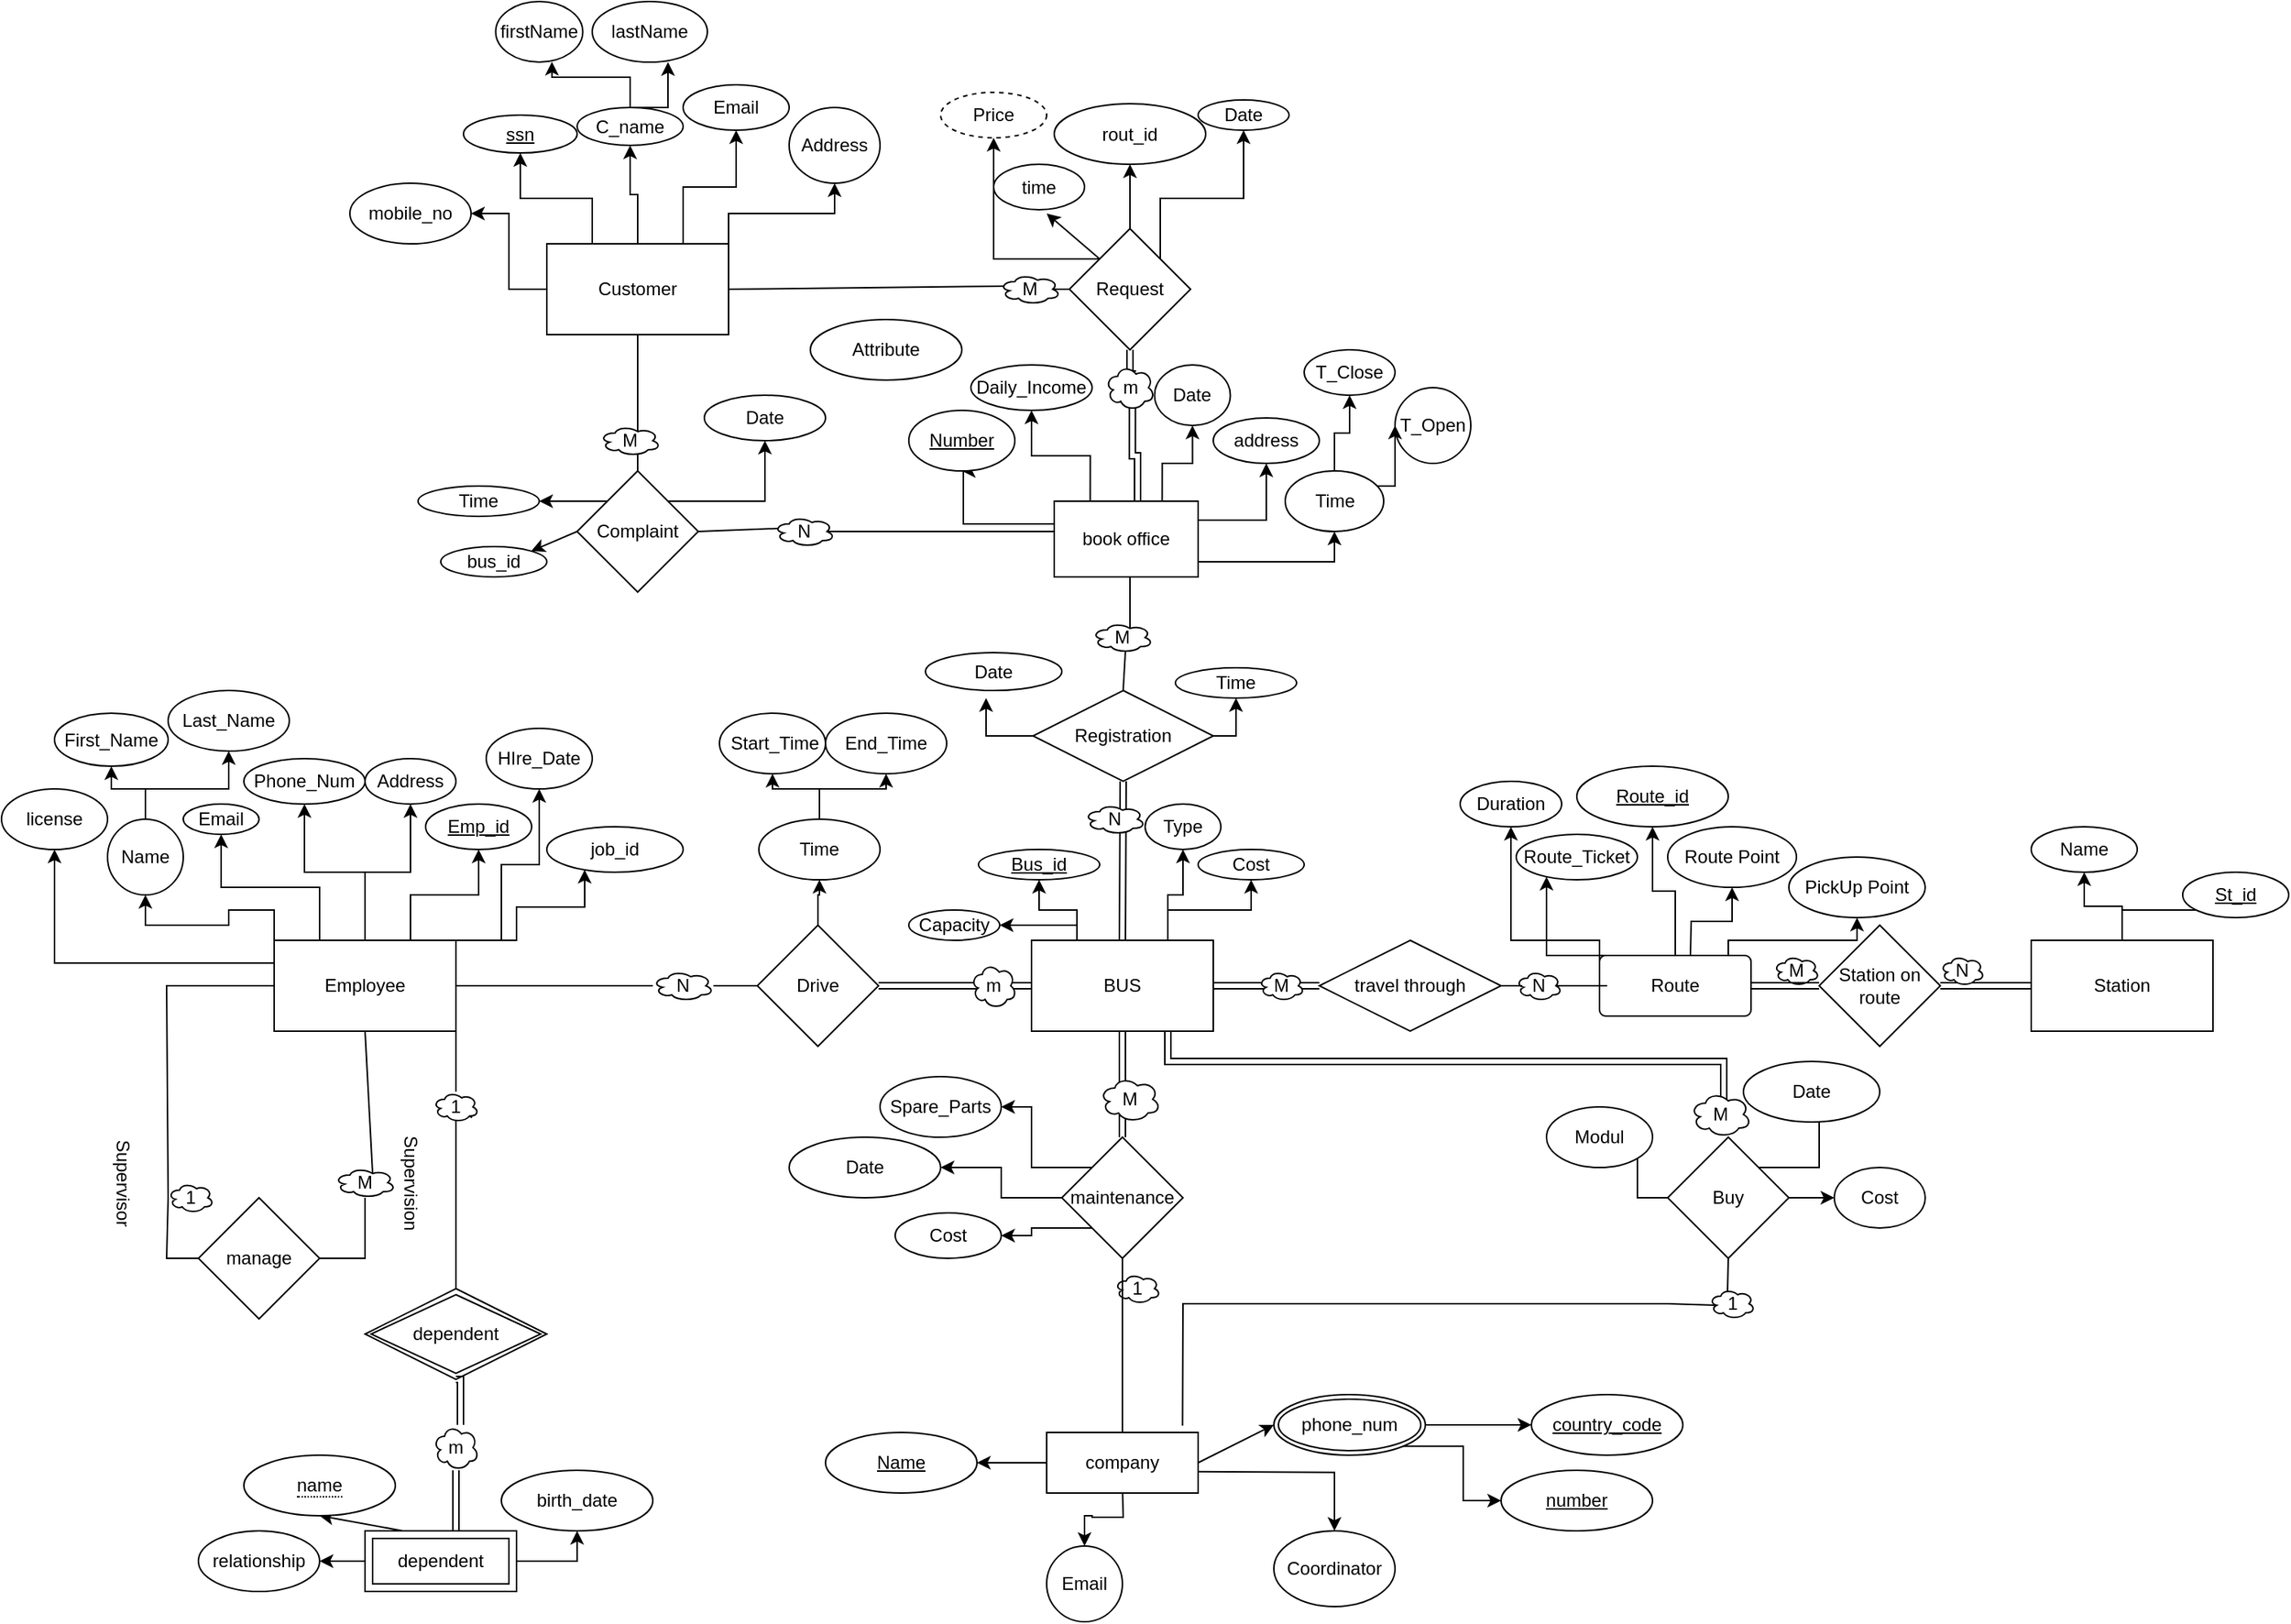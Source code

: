 <mxfile version="13.9.9" type="device"><diagram id="TFiQjZlY__-_d4XYWqQU" name="Page-1"><mxGraphModel dx="1851" dy="592" grid="1" gridSize="10" guides="1" tooltips="1" connect="1" arrows="1" fold="1" page="1" pageScale="1" pageWidth="827" pageHeight="1169" math="0" shadow="0"><root><mxCell id="0"/><mxCell id="1" parent="0"/><mxCell id="YLWvmVzFbExYGH_iNPzv-2" style="edgeStyle=orthogonalEdgeStyle;rounded=0;orthogonalLoop=1;jettySize=auto;html=1;exitX=0.25;exitY=0;exitDx=0;exitDy=0;" parent="1" source="YLWvmVzFbExYGH_iNPzv-1" target="YLWvmVzFbExYGH_iNPzv-161" edge="1"><mxGeometry relative="1" as="geometry"><mxPoint x="285" y="185" as="targetPoint"/></mxGeometry></mxCell><mxCell id="YLWvmVzFbExYGH_iNPzv-4" style="edgeStyle=orthogonalEdgeStyle;rounded=0;orthogonalLoop=1;jettySize=auto;html=1;" parent="1" source="YLWvmVzFbExYGH_iNPzv-1" target="YLWvmVzFbExYGH_iNPzv-5" edge="1"><mxGeometry relative="1" as="geometry"><mxPoint x="440" y="200" as="targetPoint"/></mxGeometry></mxCell><mxCell id="YLWvmVzFbExYGH_iNPzv-6" style="edgeStyle=orthogonalEdgeStyle;rounded=0;orthogonalLoop=1;jettySize=auto;html=1;exitX=0.75;exitY=0;exitDx=0;exitDy=0;" parent="1" source="YLWvmVzFbExYGH_iNPzv-1" target="YLWvmVzFbExYGH_iNPzv-7" edge="1"><mxGeometry relative="1" as="geometry"><mxPoint x="520" y="210" as="targetPoint"/></mxGeometry></mxCell><mxCell id="YLWvmVzFbExYGH_iNPzv-8" style="edgeStyle=orthogonalEdgeStyle;rounded=0;orthogonalLoop=1;jettySize=auto;html=1;exitX=1;exitY=0;exitDx=0;exitDy=0;" parent="1" source="YLWvmVzFbExYGH_iNPzv-1" target="YLWvmVzFbExYGH_iNPzv-9" edge="1"><mxGeometry relative="1" as="geometry"><mxPoint x="570" y="230" as="targetPoint"/></mxGeometry></mxCell><mxCell id="ZG1hYv54IR80WF1dl3AS-23" style="edgeStyle=orthogonalEdgeStyle;rounded=0;orthogonalLoop=1;jettySize=auto;html=1;exitX=0;exitY=0.5;exitDx=0;exitDy=0;entryX=1;entryY=0.5;entryDx=0;entryDy=0;" parent="1" source="YLWvmVzFbExYGH_iNPzv-1" target="ZG1hYv54IR80WF1dl3AS-22" edge="1"><mxGeometry relative="1" as="geometry"/></mxCell><mxCell id="YLWvmVzFbExYGH_iNPzv-1" value="Customer" style="rounded=0;whiteSpace=wrap;html=1;" parent="1" vertex="1"><mxGeometry x="300" y="250" width="120" height="60" as="geometry"/></mxCell><mxCell id="USl_vU6_ZCPeOkIflzYb-12" style="edgeStyle=orthogonalEdgeStyle;rounded=0;orthogonalLoop=1;jettySize=auto;html=1;exitX=0.5;exitY=0;exitDx=0;exitDy=0;entryX=0.658;entryY=1;entryDx=0;entryDy=0;entryPerimeter=0;" parent="1" source="YLWvmVzFbExYGH_iNPzv-5" target="USl_vU6_ZCPeOkIflzYb-8" edge="1"><mxGeometry relative="1" as="geometry"/></mxCell><mxCell id="USl_vU6_ZCPeOkIflzYb-13" style="edgeStyle=orthogonalEdgeStyle;rounded=0;orthogonalLoop=1;jettySize=auto;html=1;exitX=0.5;exitY=0;exitDx=0;exitDy=0;entryX=0.646;entryY=0.995;entryDx=0;entryDy=0;entryPerimeter=0;" parent="1" source="YLWvmVzFbExYGH_iNPzv-5" target="USl_vU6_ZCPeOkIflzYb-9" edge="1"><mxGeometry relative="1" as="geometry"/></mxCell><mxCell id="YLWvmVzFbExYGH_iNPzv-5" value="C_name" style="ellipse;whiteSpace=wrap;html=1;" parent="1" vertex="1"><mxGeometry x="320" y="160" width="70" height="25" as="geometry"/></mxCell><mxCell id="YLWvmVzFbExYGH_iNPzv-7" value="Email" style="ellipse;whiteSpace=wrap;html=1;" parent="1" vertex="1"><mxGeometry x="390" y="145" width="70" height="30" as="geometry"/></mxCell><mxCell id="YLWvmVzFbExYGH_iNPzv-9" value="Address" style="ellipse;whiteSpace=wrap;html=1;" parent="1" vertex="1"><mxGeometry x="460" y="160" width="60" height="50" as="geometry"/></mxCell><mxCell id="YLWvmVzFbExYGH_iNPzv-19" style="edgeStyle=orthogonalEdgeStyle;rounded=0;orthogonalLoop=1;jettySize=auto;html=1;exitX=1;exitY=0;exitDx=0;exitDy=0;" parent="1" source="YLWvmVzFbExYGH_iNPzv-12" target="YLWvmVzFbExYGH_iNPzv-20" edge="1"><mxGeometry relative="1" as="geometry"><mxPoint x="720" y="230" as="targetPoint"/><Array as="points"><mxPoint x="705" y="220"/><mxPoint x="760" y="220"/></Array></mxGeometry></mxCell><mxCell id="ZG1hYv54IR80WF1dl3AS-179" style="edgeStyle=none;rounded=0;orthogonalLoop=1;jettySize=auto;html=1;exitX=0.5;exitY=0;exitDx=0;exitDy=0;entryX=0.5;entryY=1;entryDx=0;entryDy=0;strokeWidth=1;" parent="1" source="YLWvmVzFbExYGH_iNPzv-12" target="ZG1hYv54IR80WF1dl3AS-42" edge="1"><mxGeometry relative="1" as="geometry"><Array as="points"/></mxGeometry></mxCell><mxCell id="ZG1hYv54IR80WF1dl3AS-226" style="edgeStyle=none;rounded=0;orthogonalLoop=1;jettySize=auto;html=1;exitX=0;exitY=0;exitDx=0;exitDy=0;strokeWidth=1;" parent="1" source="YLWvmVzFbExYGH_iNPzv-12" edge="1"><mxGeometry relative="1" as="geometry"><mxPoint x="630" y="230" as="targetPoint"/></mxGeometry></mxCell><mxCell id="YLWvmVzFbExYGH_iNPzv-12" value="Request" style="rhombus;whiteSpace=wrap;html=1;" parent="1" vertex="1"><mxGeometry x="645" y="240" width="80" height="80" as="geometry"/></mxCell><mxCell id="YLWvmVzFbExYGH_iNPzv-20" value="Date" style="ellipse;whiteSpace=wrap;html=1;" parent="1" vertex="1"><mxGeometry x="730" y="155" width="60" height="20" as="geometry"/></mxCell><mxCell id="ZG1hYv54IR80WF1dl3AS-58" style="edgeStyle=orthogonalEdgeStyle;rounded=0;orthogonalLoop=1;jettySize=auto;html=1;exitX=1;exitY=0;exitDx=0;exitDy=0;entryX=0.5;entryY=1;entryDx=0;entryDy=0;" parent="1" source="YLWvmVzFbExYGH_iNPzv-26" target="ZG1hYv54IR80WF1dl3AS-26" edge="1"><mxGeometry relative="1" as="geometry"/></mxCell><mxCell id="ZG1hYv54IR80WF1dl3AS-221" style="edgeStyle=none;rounded=0;orthogonalLoop=1;jettySize=auto;html=1;exitX=0;exitY=0;exitDx=0;exitDy=0;entryX=1;entryY=0.5;entryDx=0;entryDy=0;strokeWidth=1;" parent="1" source="YLWvmVzFbExYGH_iNPzv-26" target="YLWvmVzFbExYGH_iNPzv-29" edge="1"><mxGeometry relative="1" as="geometry"/></mxCell><mxCell id="ZG1hYv54IR80WF1dl3AS-223" style="edgeStyle=none;rounded=0;orthogonalLoop=1;jettySize=auto;html=1;exitX=0;exitY=0.5;exitDx=0;exitDy=0;entryX=1;entryY=0;entryDx=0;entryDy=0;strokeWidth=1;" parent="1" source="YLWvmVzFbExYGH_iNPzv-26" target="ZG1hYv54IR80WF1dl3AS-55" edge="1"><mxGeometry relative="1" as="geometry"/></mxCell><mxCell id="YLWvmVzFbExYGH_iNPzv-26" value="Complaint" style="rhombus;whiteSpace=wrap;html=1;rounded=0;" parent="1" vertex="1"><mxGeometry x="320" y="400" width="80" height="80" as="geometry"/></mxCell><mxCell id="YLWvmVzFbExYGH_iNPzv-29" value="Time" style="ellipse;whiteSpace=wrap;html=1;" parent="1" vertex="1"><mxGeometry x="215" y="410" width="80" height="20" as="geometry"/></mxCell><mxCell id="YLWvmVzFbExYGH_iNPzv-41" value="Daily_Income" style="ellipse;whiteSpace=wrap;html=1;" parent="1" vertex="1"><mxGeometry x="580" y="330" width="80" height="30" as="geometry"/></mxCell><mxCell id="YLWvmVzFbExYGH_iNPzv-43" value="Date" style="ellipse;whiteSpace=wrap;html=1;" parent="1" vertex="1"><mxGeometry x="701.25" y="330" width="50" height="40" as="geometry"/></mxCell><mxCell id="YLWvmVzFbExYGH_iNPzv-46" value="T_Open" style="ellipse;whiteSpace=wrap;html=1;aspect=fixed;" parent="1" vertex="1"><mxGeometry x="860" y="345" width="50" height="50" as="geometry"/></mxCell><mxCell id="YLWvmVzFbExYGH_iNPzv-48" value="T_Close" style="ellipse;whiteSpace=wrap;html=1;" parent="1" vertex="1"><mxGeometry x="800" y="320" width="60" height="30" as="geometry"/></mxCell><mxCell id="ZG1hYv54IR80WF1dl3AS-132" style="edgeStyle=none;shape=link;rounded=0;orthogonalLoop=1;jettySize=auto;html=1;exitX=0.5;exitY=1;exitDx=0;exitDy=0;entryX=0.5;entryY=0;entryDx=0;entryDy=0;" parent="1" source="ZG1hYv54IR80WF1dl3AS-201" target="YLWvmVzFbExYGH_iNPzv-56" edge="1"><mxGeometry relative="1" as="geometry"><mxPoint x="680" y="617.5" as="sourcePoint"/></mxGeometry></mxCell><mxCell id="YLWvmVzFbExYGH_iNPzv-55" value="Time" style="ellipse;whiteSpace=wrap;html=1;" parent="1" vertex="1"><mxGeometry x="715" y="530" width="80" height="20" as="geometry"/></mxCell><mxCell id="YLWvmVzFbExYGH_iNPzv-58" style="edgeStyle=orthogonalEdgeStyle;rounded=0;orthogonalLoop=1;jettySize=auto;html=1;exitX=0.25;exitY=0;exitDx=0;exitDy=0;" parent="1" source="YLWvmVzFbExYGH_iNPzv-56" target="YLWvmVzFbExYGH_iNPzv-59" edge="1"><mxGeometry relative="1" as="geometry"><mxPoint x="660" y="680" as="targetPoint"/></mxGeometry></mxCell><mxCell id="YLWvmVzFbExYGH_iNPzv-60" style="edgeStyle=orthogonalEdgeStyle;rounded=0;orthogonalLoop=1;jettySize=auto;html=1;exitX=0.25;exitY=0;exitDx=0;exitDy=0;" parent="1" source="YLWvmVzFbExYGH_iNPzv-56" target="YLWvmVzFbExYGH_iNPzv-61" edge="1"><mxGeometry relative="1" as="geometry"><mxPoint x="630" y="690" as="targetPoint"/><Array as="points"><mxPoint x="650" y="700"/><mxPoint x="610" y="700"/></Array></mxGeometry></mxCell><mxCell id="YLWvmVzFbExYGH_iNPzv-62" style="edgeStyle=orthogonalEdgeStyle;rounded=0;orthogonalLoop=1;jettySize=auto;html=1;exitX=0.75;exitY=0;exitDx=0;exitDy=0;" parent="1" source="YLWvmVzFbExYGH_iNPzv-56" target="YLWvmVzFbExYGH_iNPzv-63" edge="1"><mxGeometry relative="1" as="geometry"><mxPoint x="710" y="670" as="targetPoint"/></mxGeometry></mxCell><mxCell id="YLWvmVzFbExYGH_iNPzv-64" style="edgeStyle=orthogonalEdgeStyle;rounded=0;orthogonalLoop=1;jettySize=auto;html=1;exitX=0.75;exitY=0;exitDx=0;exitDy=0;" parent="1" source="YLWvmVzFbExYGH_iNPzv-56" target="YLWvmVzFbExYGH_iNPzv-65" edge="1"><mxGeometry relative="1" as="geometry"><mxPoint x="750" y="680" as="targetPoint"/></mxGeometry></mxCell><mxCell id="ZG1hYv54IR80WF1dl3AS-118" style="edgeStyle=none;shape=link;rounded=0;orthogonalLoop=1;jettySize=auto;html=1;exitX=0.5;exitY=1;exitDx=0;exitDy=0;entryX=0.5;entryY=0;entryDx=0;entryDy=0;" parent="1" source="YLWvmVzFbExYGH_iNPzv-56" target="YLWvmVzFbExYGH_iNPzv-98" edge="1"><mxGeometry relative="1" as="geometry"/></mxCell><mxCell id="ZG1hYv54IR80WF1dl3AS-120" style="edgeStyle=none;shape=link;rounded=0;orthogonalLoop=1;jettySize=auto;html=1;exitX=1;exitY=0.5;exitDx=0;exitDy=0;entryX=0;entryY=0.5;entryDx=0;entryDy=0;" parent="1" source="YLWvmVzFbExYGH_iNPzv-56" target="ZG1hYv54IR80WF1dl3AS-71" edge="1"><mxGeometry relative="1" as="geometry"/></mxCell><mxCell id="4-yxB0Cw6xnYir0Gbgu2-3" style="edgeStyle=orthogonalEdgeStyle;shape=link;rounded=0;orthogonalLoop=1;jettySize=auto;html=1;exitX=0.75;exitY=1;exitDx=0;exitDy=0;entryX=0.55;entryY=0.95;entryDx=0;entryDy=0;entryPerimeter=0;" parent="1" source="YLWvmVzFbExYGH_iNPzv-56" target="YLWvmVzFbExYGH_iNPzv-182" edge="1"><mxGeometry relative="1" as="geometry"/></mxCell><mxCell id="YLWvmVzFbExYGH_iNPzv-56" value="BUS" style="whiteSpace=wrap;html=1;" parent="1" vertex="1"><mxGeometry x="620" y="710" width="120" height="60" as="geometry"/></mxCell><mxCell id="YLWvmVzFbExYGH_iNPzv-59" value="&lt;u&gt;Bus_id&lt;/u&gt;" style="ellipse;whiteSpace=wrap;html=1;" parent="1" vertex="1"><mxGeometry x="585" y="650" width="80" height="20" as="geometry"/></mxCell><mxCell id="YLWvmVzFbExYGH_iNPzv-61" value="Capacity" style="ellipse;whiteSpace=wrap;html=1;" parent="1" vertex="1"><mxGeometry x="539" y="690" width="60" height="20" as="geometry"/></mxCell><mxCell id="YLWvmVzFbExYGH_iNPzv-63" value="Type" style="ellipse;whiteSpace=wrap;html=1;" parent="1" vertex="1"><mxGeometry x="695" y="620" width="50" height="30" as="geometry"/></mxCell><mxCell id="YLWvmVzFbExYGH_iNPzv-65" value="Cost" style="ellipse;whiteSpace=wrap;html=1;" parent="1" vertex="1"><mxGeometry x="730" y="650" width="70" height="20" as="geometry"/></mxCell><mxCell id="YLWvmVzFbExYGH_iNPzv-69" value="" style="edgeStyle=orthogonalEdgeStyle;rounded=0;orthogonalLoop=1;jettySize=auto;html=1;" parent="1" source="YLWvmVzFbExYGH_iNPzv-66" target="YLWvmVzFbExYGH_iNPzv-68" edge="1"><mxGeometry relative="1" as="geometry"/></mxCell><mxCell id="ZG1hYv54IR80WF1dl3AS-125" style="edgeStyle=none;shape=link;rounded=0;orthogonalLoop=1;jettySize=auto;html=1;exitX=1;exitY=0.5;exitDx=0;exitDy=0;entryX=0.875;entryY=0.5;entryDx=0;entryDy=0;entryPerimeter=0;" parent="1" source="YLWvmVzFbExYGH_iNPzv-66" target="ZG1hYv54IR80WF1dl3AS-122" edge="1"><mxGeometry relative="1" as="geometry"/></mxCell><mxCell id="YLWvmVzFbExYGH_iNPzv-66" value="Drive" style="rhombus;whiteSpace=wrap;html=1;" parent="1" vertex="1"><mxGeometry x="439" y="700" width="80" height="80" as="geometry"/></mxCell><mxCell id="YLWvmVzFbExYGH_iNPzv-71" value="" style="edgeStyle=orthogonalEdgeStyle;rounded=0;orthogonalLoop=1;jettySize=auto;html=1;" parent="1" source="YLWvmVzFbExYGH_iNPzv-68" target="YLWvmVzFbExYGH_iNPzv-70" edge="1"><mxGeometry relative="1" as="geometry"/></mxCell><mxCell id="YLWvmVzFbExYGH_iNPzv-72" style="edgeStyle=orthogonalEdgeStyle;rounded=0;orthogonalLoop=1;jettySize=auto;html=1;" parent="1" source="YLWvmVzFbExYGH_iNPzv-68" target="YLWvmVzFbExYGH_iNPzv-73" edge="1"><mxGeometry relative="1" as="geometry"><mxPoint x="520" y="600" as="targetPoint"/></mxGeometry></mxCell><mxCell id="YLWvmVzFbExYGH_iNPzv-68" value="Time" style="ellipse;whiteSpace=wrap;html=1;" parent="1" vertex="1"><mxGeometry x="440" y="630" width="80" height="40" as="geometry"/></mxCell><mxCell id="YLWvmVzFbExYGH_iNPzv-70" value="&amp;nbsp;Start_Time" style="ellipse;whiteSpace=wrap;html=1;" parent="1" vertex="1"><mxGeometry x="414" y="560" width="70" height="40" as="geometry"/></mxCell><mxCell id="YLWvmVzFbExYGH_iNPzv-73" value="End_Time" style="ellipse;whiteSpace=wrap;html=1;" parent="1" vertex="1"><mxGeometry x="484" y="560" width="80" height="40" as="geometry"/></mxCell><mxCell id="YLWvmVzFbExYGH_iNPzv-76" style="edgeStyle=orthogonalEdgeStyle;rounded=0;orthogonalLoop=1;jettySize=auto;html=1;exitX=0;exitY=0;exitDx=0;exitDy=0;" parent="1" source="YLWvmVzFbExYGH_iNPzv-74" target="YLWvmVzFbExYGH_iNPzv-77" edge="1"><mxGeometry relative="1" as="geometry"><mxPoint x="70" y="670" as="targetPoint"/></mxGeometry></mxCell><mxCell id="YLWvmVzFbExYGH_iNPzv-82" style="edgeStyle=orthogonalEdgeStyle;rounded=0;orthogonalLoop=1;jettySize=auto;html=1;exitX=0.25;exitY=0;exitDx=0;exitDy=0;" parent="1" source="YLWvmVzFbExYGH_iNPzv-74" target="YLWvmVzFbExYGH_iNPzv-83" edge="1"><mxGeometry relative="1" as="geometry"><mxPoint x="100" y="660" as="targetPoint"/></mxGeometry></mxCell><mxCell id="YLWvmVzFbExYGH_iNPzv-84" style="edgeStyle=orthogonalEdgeStyle;rounded=0;orthogonalLoop=1;jettySize=auto;html=1;exitX=0.5;exitY=0;exitDx=0;exitDy=0;" parent="1" source="YLWvmVzFbExYGH_iNPzv-74" target="YLWvmVzFbExYGH_iNPzv-85" edge="1"><mxGeometry relative="1" as="geometry"><mxPoint x="130" y="630" as="targetPoint"/></mxGeometry></mxCell><mxCell id="YLWvmVzFbExYGH_iNPzv-86" style="edgeStyle=orthogonalEdgeStyle;rounded=0;orthogonalLoop=1;jettySize=auto;html=1;exitX=0.5;exitY=0;exitDx=0;exitDy=0;" parent="1" source="YLWvmVzFbExYGH_iNPzv-74" target="YLWvmVzFbExYGH_iNPzv-87" edge="1"><mxGeometry relative="1" as="geometry"><mxPoint x="210" y="620" as="targetPoint"/></mxGeometry></mxCell><mxCell id="YLWvmVzFbExYGH_iNPzv-88" style="edgeStyle=orthogonalEdgeStyle;rounded=0;orthogonalLoop=1;jettySize=auto;html=1;exitX=0.75;exitY=0;exitDx=0;exitDy=0;" parent="1" source="YLWvmVzFbExYGH_iNPzv-74" target="YLWvmVzFbExYGH_iNPzv-89" edge="1"><mxGeometry relative="1" as="geometry"><mxPoint x="250" y="660" as="targetPoint"/></mxGeometry></mxCell><mxCell id="YLWvmVzFbExYGH_iNPzv-90" style="edgeStyle=orthogonalEdgeStyle;rounded=0;orthogonalLoop=1;jettySize=auto;html=1;exitX=1;exitY=0;exitDx=0;exitDy=0;" parent="1" source="YLWvmVzFbExYGH_iNPzv-74" target="YLWvmVzFbExYGH_iNPzv-91" edge="1"><mxGeometry relative="1" as="geometry"><mxPoint x="300" y="680" as="targetPoint"/><Array as="points"><mxPoint x="270" y="710"/><mxPoint x="270" y="660"/><mxPoint x="295" y="660"/></Array></mxGeometry></mxCell><mxCell id="YLWvmVzFbExYGH_iNPzv-92" style="edgeStyle=orthogonalEdgeStyle;rounded=0;orthogonalLoop=1;jettySize=auto;html=1;exitX=1;exitY=0;exitDx=0;exitDy=0;" parent="1" source="YLWvmVzFbExYGH_iNPzv-74" target="ZG1hYv54IR80WF1dl3AS-81" edge="1"><mxGeometry relative="1" as="geometry"><mxPoint x="325" y="665" as="targetPoint"/><Array as="points"><mxPoint x="280" y="710"/><mxPoint x="280" y="688"/><mxPoint x="325" y="688"/></Array></mxGeometry></mxCell><mxCell id="USl_vU6_ZCPeOkIflzYb-4" style="edgeStyle=orthogonalEdgeStyle;rounded=0;orthogonalLoop=1;jettySize=auto;html=1;exitX=0;exitY=0.25;exitDx=0;exitDy=0;entryX=0.5;entryY=1;entryDx=0;entryDy=0;" parent="1" source="YLWvmVzFbExYGH_iNPzv-74" target="USl_vU6_ZCPeOkIflzYb-1" edge="1"><mxGeometry relative="1" as="geometry"/></mxCell><mxCell id="YLWvmVzFbExYGH_iNPzv-74" value="Employee" style="whiteSpace=wrap;html=1;" parent="1" vertex="1"><mxGeometry x="120" y="710" width="120" height="60" as="geometry"/></mxCell><mxCell id="YLWvmVzFbExYGH_iNPzv-79" value="" style="edgeStyle=orthogonalEdgeStyle;rounded=0;orthogonalLoop=1;jettySize=auto;html=1;" parent="1" source="YLWvmVzFbExYGH_iNPzv-77" target="YLWvmVzFbExYGH_iNPzv-78" edge="1"><mxGeometry relative="1" as="geometry"/></mxCell><mxCell id="YLWvmVzFbExYGH_iNPzv-80" style="edgeStyle=orthogonalEdgeStyle;rounded=0;orthogonalLoop=1;jettySize=auto;html=1;" parent="1" source="YLWvmVzFbExYGH_iNPzv-77" target="YLWvmVzFbExYGH_iNPzv-81" edge="1"><mxGeometry relative="1" as="geometry"><mxPoint x="50" y="610" as="targetPoint"/><Array as="points"><mxPoint x="35" y="610"/><mxPoint x="90" y="610"/></Array></mxGeometry></mxCell><mxCell id="YLWvmVzFbExYGH_iNPzv-77" value="Name" style="ellipse;whiteSpace=wrap;html=1;" parent="1" vertex="1"><mxGeometry x="10" y="630" width="50" height="50" as="geometry"/></mxCell><mxCell id="YLWvmVzFbExYGH_iNPzv-78" value="First_Name" style="ellipse;whiteSpace=wrap;html=1;" parent="1" vertex="1"><mxGeometry x="-25" y="560" width="75" height="35" as="geometry"/></mxCell><mxCell id="YLWvmVzFbExYGH_iNPzv-81" value="Last_Name" style="ellipse;whiteSpace=wrap;html=1;" parent="1" vertex="1"><mxGeometry x="50" y="545" width="80" height="40" as="geometry"/></mxCell><mxCell id="YLWvmVzFbExYGH_iNPzv-83" value="Email" style="ellipse;whiteSpace=wrap;html=1;" parent="1" vertex="1"><mxGeometry x="60" y="620" width="50" height="20" as="geometry"/></mxCell><mxCell id="YLWvmVzFbExYGH_iNPzv-85" value="Phone_Num" style="ellipse;whiteSpace=wrap;html=1;" parent="1" vertex="1"><mxGeometry x="100" y="590" width="80" height="30" as="geometry"/></mxCell><mxCell id="YLWvmVzFbExYGH_iNPzv-87" value="Address" style="ellipse;whiteSpace=wrap;html=1;" parent="1" vertex="1"><mxGeometry x="180" y="590" width="60" height="30" as="geometry"/></mxCell><mxCell id="YLWvmVzFbExYGH_iNPzv-89" value="&lt;u&gt;Emp_id&lt;/u&gt;" style="ellipse;whiteSpace=wrap;html=1;" parent="1" vertex="1"><mxGeometry x="220" y="620" width="70" height="30" as="geometry"/></mxCell><mxCell id="YLWvmVzFbExYGH_iNPzv-91" value="HIre_Date" style="ellipse;whiteSpace=wrap;html=1;" parent="1" vertex="1"><mxGeometry x="260" y="570" width="70" height="40" as="geometry"/></mxCell><mxCell id="YLWvmVzFbExYGH_iNPzv-94" value="manage" style="rhombus;whiteSpace=wrap;html=1;" parent="1" vertex="1"><mxGeometry x="70" y="880" width="80" height="80" as="geometry"/></mxCell><mxCell id="YLWvmVzFbExYGH_iNPzv-101" value="" style="edgeStyle=orthogonalEdgeStyle;rounded=0;orthogonalLoop=1;jettySize=auto;html=1;" parent="1" source="YLWvmVzFbExYGH_iNPzv-98" target="ZG1hYv54IR80WF1dl3AS-83" edge="1"><mxGeometry relative="1" as="geometry"><mxPoint x="600" y="865.0" as="targetPoint"/></mxGeometry></mxCell><mxCell id="YLWvmVzFbExYGH_iNPzv-102" style="edgeStyle=orthogonalEdgeStyle;rounded=0;orthogonalLoop=1;jettySize=auto;html=1;exitX=0;exitY=1;exitDx=0;exitDy=0;" parent="1" source="YLWvmVzFbExYGH_iNPzv-98" target="YLWvmVzFbExYGH_iNPzv-103" edge="1"><mxGeometry relative="1" as="geometry"><mxPoint x="590" y="930" as="targetPoint"/></mxGeometry></mxCell><mxCell id="YLWvmVzFbExYGH_iNPzv-104" style="edgeStyle=orthogonalEdgeStyle;rounded=0;orthogonalLoop=1;jettySize=auto;html=1;exitX=0;exitY=0;exitDx=0;exitDy=0;" parent="1" source="YLWvmVzFbExYGH_iNPzv-98" target="YLWvmVzFbExYGH_iNPzv-105" edge="1"><mxGeometry relative="1" as="geometry"><mxPoint x="590" y="840" as="targetPoint"/></mxGeometry></mxCell><mxCell id="YLWvmVzFbExYGH_iNPzv-98" value="maintenance" style="rhombus;whiteSpace=wrap;html=1;" parent="1" vertex="1"><mxGeometry x="640" y="840" width="80" height="80" as="geometry"/></mxCell><mxCell id="YLWvmVzFbExYGH_iNPzv-103" value="Cost" style="ellipse;whiteSpace=wrap;html=1;" parent="1" vertex="1"><mxGeometry x="530" y="890" width="70" height="30" as="geometry"/></mxCell><mxCell id="YLWvmVzFbExYGH_iNPzv-105" value="Spare_Parts" style="ellipse;whiteSpace=wrap;html=1;" parent="1" vertex="1"><mxGeometry x="520" y="800" width="80" height="40" as="geometry"/></mxCell><mxCell id="YLWvmVzFbExYGH_iNPzv-111" value="" style="edgeStyle=orthogonalEdgeStyle;rounded=0;orthogonalLoop=1;jettySize=auto;html=1;" parent="1" target="YLWvmVzFbExYGH_iNPzv-110" edge="1"><mxGeometry relative="1" as="geometry"><mxPoint x="680.034" y="1070" as="sourcePoint"/></mxGeometry></mxCell><mxCell id="YLWvmVzFbExYGH_iNPzv-114" style="edgeStyle=orthogonalEdgeStyle;rounded=0;orthogonalLoop=1;jettySize=auto;html=1;exitX=0.991;exitY=0.618;exitDx=0;exitDy=0;exitPerimeter=0;" parent="1" target="YLWvmVzFbExYGH_iNPzv-115" edge="1"><mxGeometry relative="1" as="geometry"><mxPoint x="810" y="1100" as="targetPoint"/><mxPoint x="728.83" y="1060.9" as="sourcePoint"/></mxGeometry></mxCell><mxCell id="YLWvmVzFbExYGH_iNPzv-110" value="Email" style="ellipse;whiteSpace=wrap;html=1;" parent="1" vertex="1"><mxGeometry x="630" y="1110" width="50" height="50" as="geometry"/></mxCell><mxCell id="YLWvmVzFbExYGH_iNPzv-115" value="Coordinator" style="ellipse;whiteSpace=wrap;html=1;" parent="1" vertex="1"><mxGeometry x="780" y="1100" width="80" height="50" as="geometry"/></mxCell><mxCell id="YLWvmVzFbExYGH_iNPzv-119" value="" style="edgeStyle=orthogonalEdgeStyle;rounded=0;orthogonalLoop=1;jettySize=auto;html=1;" parent="1" source="YLWvmVzFbExYGH_iNPzv-117" target="YLWvmVzFbExYGH_iNPzv-118" edge="1"><mxGeometry relative="1" as="geometry"/></mxCell><mxCell id="YLWvmVzFbExYGH_iNPzv-122" style="edgeStyle=orthogonalEdgeStyle;rounded=0;orthogonalLoop=1;jettySize=auto;html=1;exitX=1;exitY=0;exitDx=0;exitDy=0;" parent="1" source="YLWvmVzFbExYGH_iNPzv-117" edge="1"><mxGeometry relative="1" as="geometry"><mxPoint x="1130" y="800" as="targetPoint"/></mxGeometry></mxCell><mxCell id="YLWvmVzFbExYGH_iNPzv-125" value="" style="edgeStyle=orthogonalEdgeStyle;rounded=0;orthogonalLoop=1;jettySize=auto;html=1;" parent="1" source="YLWvmVzFbExYGH_iNPzv-117" target="YLWvmVzFbExYGH_iNPzv-124" edge="1"><mxGeometry relative="1" as="geometry"/></mxCell><mxCell id="YLWvmVzFbExYGH_iNPzv-117" value="Buy" style="rhombus;whiteSpace=wrap;html=1;" parent="1" vertex="1"><mxGeometry x="1040" y="840" width="80" height="80" as="geometry"/></mxCell><mxCell id="YLWvmVzFbExYGH_iNPzv-118" value="Cost" style="ellipse;whiteSpace=wrap;html=1;" parent="1" vertex="1"><mxGeometry x="1150" y="860" width="60" height="40" as="geometry"/></mxCell><mxCell id="YLWvmVzFbExYGH_iNPzv-124" value="Modul" style="ellipse;whiteSpace=wrap;html=1;" parent="1" vertex="1"><mxGeometry x="960" y="820" width="70" height="40" as="geometry"/></mxCell><mxCell id="YLWvmVzFbExYGH_iNPzv-141" style="edgeStyle=orthogonalEdgeStyle;rounded=0;orthogonalLoop=1;jettySize=auto;html=1;exitX=1;exitY=0;exitDx=0;exitDy=0;" parent="1" target="ZG1hYv54IR80WF1dl3AS-85" edge="1"><mxGeometry relative="1" as="geometry"><mxPoint x="1165" y="675" as="targetPoint"/><mxPoint x="1080" y="720" as="sourcePoint"/><Array as="points"><mxPoint x="1080" y="710"/><mxPoint x="1165" y="710"/></Array></mxGeometry></mxCell><mxCell id="YLWvmVzFbExYGH_iNPzv-143" style="edgeStyle=orthogonalEdgeStyle;rounded=0;orthogonalLoop=1;jettySize=auto;html=1;exitX=0.75;exitY=0;exitDx=0;exitDy=0;" parent="1" target="ZG1hYv54IR80WF1dl3AS-84" edge="1"><mxGeometry relative="1" as="geometry"><mxPoint x="1075" y="660" as="targetPoint"/><mxPoint x="1055" y="720" as="sourcePoint"/></mxGeometry></mxCell><mxCell id="YLWvmVzFbExYGH_iNPzv-147" style="edgeStyle=orthogonalEdgeStyle;rounded=0;orthogonalLoop=1;jettySize=auto;html=1;" parent="1" target="YLWvmVzFbExYGH_iNPzv-148" edge="1"><mxGeometry relative="1" as="geometry"><mxPoint x="1000" y="690" as="targetPoint"/><mxPoint x="1030" y="720" as="sourcePoint"/><Array as="points"><mxPoint x="960" y="720"/></Array></mxGeometry></mxCell><mxCell id="YLWvmVzFbExYGH_iNPzv-148" value="Route_Ticket" style="ellipse;whiteSpace=wrap;html=1;" parent="1" vertex="1"><mxGeometry x="940" y="640" width="80" height="30" as="geometry"/></mxCell><mxCell id="ZG1hYv54IR80WF1dl3AS-129" style="edgeStyle=none;shape=link;rounded=0;orthogonalLoop=1;jettySize=auto;html=1;exitX=1;exitY=0.5;exitDx=0;exitDy=0;entryX=0;entryY=0.5;entryDx=0;entryDy=0;" parent="1" source="YLWvmVzFbExYGH_iNPzv-152" target="YLWvmVzFbExYGH_iNPzv-153" edge="1"><mxGeometry relative="1" as="geometry"/></mxCell><mxCell id="YLWvmVzFbExYGH_iNPzv-152" value="Station on route" style="rhombus;whiteSpace=wrap;html=1;" parent="1" vertex="1"><mxGeometry x="1140" y="700" width="80" height="80" as="geometry"/></mxCell><mxCell id="YLWvmVzFbExYGH_iNPzv-156" value="" style="edgeStyle=orthogonalEdgeStyle;rounded=0;orthogonalLoop=1;jettySize=auto;html=1;" parent="1" source="YLWvmVzFbExYGH_iNPzv-153" target="YLWvmVzFbExYGH_iNPzv-155" edge="1"><mxGeometry relative="1" as="geometry"/></mxCell><mxCell id="YLWvmVzFbExYGH_iNPzv-158" value="" style="edgeStyle=orthogonalEdgeStyle;rounded=0;orthogonalLoop=1;jettySize=auto;html=1;" parent="1" source="YLWvmVzFbExYGH_iNPzv-153" target="YLWvmVzFbExYGH_iNPzv-157" edge="1"><mxGeometry relative="1" as="geometry"/></mxCell><mxCell id="YLWvmVzFbExYGH_iNPzv-153" value="Station" style="whiteSpace=wrap;html=1;" parent="1" vertex="1"><mxGeometry x="1280" y="710" width="120" height="60" as="geometry"/></mxCell><mxCell id="YLWvmVzFbExYGH_iNPzv-155" value="Name" style="ellipse;whiteSpace=wrap;html=1;" parent="1" vertex="1"><mxGeometry x="1280" y="635" width="70" height="30" as="geometry"/></mxCell><mxCell id="YLWvmVzFbExYGH_iNPzv-157" value="&lt;u&gt;St_id&lt;/u&gt;" style="ellipse;whiteSpace=wrap;html=1;" parent="1" vertex="1"><mxGeometry x="1380" y="665" width="70" height="30" as="geometry"/></mxCell><mxCell id="YLWvmVzFbExYGH_iNPzv-161" value="ssn" style="ellipse;whiteSpace=wrap;html=1;align=center;fontStyle=4;" parent="1" vertex="1"><mxGeometry x="245" y="165" width="75" height="25" as="geometry"/></mxCell><mxCell id="YLWvmVzFbExYGH_iNPzv-172" value="Supervision" style="text;html=1;align=center;verticalAlign=middle;resizable=0;points=[];autosize=1;rotation=90;" parent="1" vertex="1"><mxGeometry x="170" y="860" width="80" height="20" as="geometry"/></mxCell><mxCell id="YLWvmVzFbExYGH_iNPzv-173" value="Supervisor" style="text;html=1;align=center;verticalAlign=middle;resizable=0;points=[];autosize=1;rotation=90;" parent="1" vertex="1"><mxGeometry x="-15" y="860" width="70" height="20" as="geometry"/></mxCell><mxCell id="YLWvmVzFbExYGH_iNPzv-178" value="M" style="ellipse;shape=cloud;whiteSpace=wrap;html=1;" parent="1" vertex="1"><mxGeometry x="770" y="730" width="30" height="20" as="geometry"/></mxCell><mxCell id="YLWvmVzFbExYGH_iNPzv-179" value="N" style="ellipse;shape=cloud;whiteSpace=wrap;html=1;" parent="1" vertex="1"><mxGeometry x="940" y="730" width="30" height="20" as="geometry"/></mxCell><mxCell id="YLWvmVzFbExYGH_iNPzv-180" value="M" style="ellipse;shape=cloud;whiteSpace=wrap;html=1;" parent="1" vertex="1"><mxGeometry x="1110" y="720" width="30" height="20" as="geometry"/></mxCell><mxCell id="YLWvmVzFbExYGH_iNPzv-181" value="N" style="ellipse;shape=cloud;whiteSpace=wrap;html=1;" parent="1" vertex="1"><mxGeometry x="1220" y="720" width="29" height="20" as="geometry"/></mxCell><mxCell id="YLWvmVzFbExYGH_iNPzv-182" value="M" style="ellipse;shape=cloud;whiteSpace=wrap;html=1;" parent="1" vertex="1"><mxGeometry x="1055" y="810" width="40" height="30" as="geometry"/></mxCell><mxCell id="YLWvmVzFbExYGH_iNPzv-183" value="M" style="ellipse;shape=cloud;whiteSpace=wrap;html=1;" parent="1" vertex="1"><mxGeometry x="665" y="800" width="40" height="30" as="geometry"/></mxCell><mxCell id="YLWvmVzFbExYGH_iNPzv-184" value="1" style="ellipse;shape=cloud;whiteSpace=wrap;html=1;" parent="1" vertex="1"><mxGeometry x="1067.5" y="940" width="30" height="20" as="geometry"/></mxCell><mxCell id="YLWvmVzFbExYGH_iNPzv-185" value="1" style="ellipse;shape=cloud;whiteSpace=wrap;html=1;" parent="1" vertex="1"><mxGeometry x="675" y="930" width="30" height="20" as="geometry"/></mxCell><mxCell id="YLWvmVzFbExYGH_iNPzv-189" value="M" style="ellipse;shape=cloud;whiteSpace=wrap;html=1;" parent="1" vertex="1"><mxGeometry x="599" y="270" width="40" height="20" as="geometry"/></mxCell><mxCell id="YLWvmVzFbExYGH_iNPzv-193" value="N" style="ellipse;shape=cloud;whiteSpace=wrap;html=1;" parent="1" vertex="1"><mxGeometry x="655" y="620" width="40" height="20" as="geometry"/></mxCell><mxCell id="YLWvmVzFbExYGH_iNPzv-194" value="N" style="ellipse;shape=cloud;whiteSpace=wrap;html=1;" parent="1" vertex="1"><mxGeometry x="450" y="430" width="40" height="20" as="geometry"/></mxCell><mxCell id="YLWvmVzFbExYGH_iNPzv-196" value="M" style="ellipse;shape=cloud;whiteSpace=wrap;html=1;" parent="1" vertex="1"><mxGeometry x="335" y="370" width="40" height="20" as="geometry"/></mxCell><mxCell id="YLWvmVzFbExYGH_iNPzv-195" value="M" style="ellipse;shape=cloud;whiteSpace=wrap;html=1;" parent="1" vertex="1"><mxGeometry x="660" y="500" width="40" height="20" as="geometry"/></mxCell><mxCell id="ZG1hYv54IR80WF1dl3AS-5" value="Duration" style="ellipse;whiteSpace=wrap;html=1;" parent="1" vertex="1"><mxGeometry x="903" y="605" width="67" height="30" as="geometry"/></mxCell><mxCell id="ZG1hYv54IR80WF1dl3AS-19" style="edgeStyle=orthogonalEdgeStyle;rounded=0;orthogonalLoop=1;jettySize=auto;html=1;exitX=0;exitY=0.5;exitDx=0;exitDy=0;entryX=1;entryY=0.5;entryDx=0;entryDy=0;" parent="1" source="ZG1hYv54IR80WF1dl3AS-13" target="ZG1hYv54IR80WF1dl3AS-18" edge="1"><mxGeometry relative="1" as="geometry"/></mxCell><mxCell id="ZG1hYv54IR80WF1dl3AS-211" style="edgeStyle=none;rounded=0;orthogonalLoop=1;jettySize=auto;html=1;exitX=0.25;exitY=0;exitDx=0;exitDy=0;entryX=0.5;entryY=1;entryDx=0;entryDy=0;strokeWidth=1;" parent="1" source="ZG1hYv54IR80WF1dl3AS-13" target="ZG1hYv54IR80WF1dl3AS-209" edge="1"><mxGeometry relative="1" as="geometry"><Array as="points"/></mxGeometry></mxCell><mxCell id="ZG1hYv54IR80WF1dl3AS-213" style="edgeStyle=none;rounded=0;orthogonalLoop=1;jettySize=auto;html=1;exitX=1;exitY=0.5;exitDx=0;exitDy=0;entryX=0.5;entryY=1;entryDx=0;entryDy=0;strokeWidth=1;" parent="1" source="ZG1hYv54IR80WF1dl3AS-13" target="ZG1hYv54IR80WF1dl3AS-29" edge="1"><mxGeometry relative="1" as="geometry"><Array as="points"><mxPoint x="320" y="1120"/></Array></mxGeometry></mxCell><mxCell id="ZG1hYv54IR80WF1dl3AS-13" value="dependent" style="shape=ext;margin=3;double=1;whiteSpace=wrap;html=1;align=center;" parent="1" vertex="1"><mxGeometry x="180" y="1100" width="100" height="40" as="geometry"/></mxCell><mxCell id="USl_vU6_ZCPeOkIflzYb-6" style="edgeStyle=orthogonalEdgeStyle;shape=link;rounded=0;orthogonalLoop=1;jettySize=auto;html=1;exitX=0.5;exitY=1;exitDx=0;exitDy=0;entryX=0.6;entryY=0;entryDx=0;entryDy=0;entryPerimeter=0;" parent="1" source="2pqPSoGpATBuqr096bw3-15" target="ZG1hYv54IR80WF1dl3AS-13" edge="1"><mxGeometry relative="1" as="geometry"/></mxCell><mxCell id="ZG1hYv54IR80WF1dl3AS-14" value="dependent" style="shape=rhombus;double=1;perimeter=rhombusPerimeter;whiteSpace=wrap;html=1;align=center;" parent="1" vertex="1"><mxGeometry x="180" y="940" width="120" height="60" as="geometry"/></mxCell><mxCell id="ZG1hYv54IR80WF1dl3AS-18" value="relationship" style="ellipse;whiteSpace=wrap;html=1;align=center;" parent="1" vertex="1"><mxGeometry x="70" y="1100" width="80" height="40" as="geometry"/></mxCell><mxCell id="ZG1hYv54IR80WF1dl3AS-21" value="Date" style="ellipse;whiteSpace=wrap;html=1;align=center;" parent="1" vertex="1"><mxGeometry x="550" y="520" width="90" height="25" as="geometry"/></mxCell><mxCell id="ZG1hYv54IR80WF1dl3AS-22" value="mobile_no" style="ellipse;whiteSpace=wrap;html=1;align=center;" parent="1" vertex="1"><mxGeometry x="170" y="210" width="80" height="40" as="geometry"/></mxCell><mxCell id="ZG1hYv54IR80WF1dl3AS-26" value="Date" style="ellipse;whiteSpace=wrap;html=1;align=center;" parent="1" vertex="1"><mxGeometry x="404" y="350" width="80" height="30" as="geometry"/></mxCell><mxCell id="ZG1hYv54IR80WF1dl3AS-29" value="birth_date" style="ellipse;whiteSpace=wrap;html=1;align=center;" parent="1" vertex="1"><mxGeometry x="270" y="1060" width="100" height="40" as="geometry"/></mxCell><mxCell id="ZG1hYv54IR80WF1dl3AS-32" value="Date" style="ellipse;whiteSpace=wrap;html=1;align=center;" parent="1" vertex="1"><mxGeometry x="1090" y="790" width="90" height="40" as="geometry"/></mxCell><mxCell id="ZG1hYv54IR80WF1dl3AS-38" style="edgeStyle=orthogonalEdgeStyle;rounded=0;orthogonalLoop=1;jettySize=auto;html=1;exitX=0.5;exitY=0;exitDx=0;exitDy=0;" parent="1" source="ZG1hYv54IR80WF1dl3AS-34" target="ZG1hYv54IR80WF1dl3AS-87" edge="1"><mxGeometry relative="1" as="geometry"><mxPoint x="1030" y="620" as="targetPoint"/></mxGeometry></mxCell><mxCell id="ZG1hYv54IR80WF1dl3AS-127" style="edgeStyle=none;shape=link;rounded=0;orthogonalLoop=1;jettySize=auto;html=1;exitX=1;exitY=0.5;exitDx=0;exitDy=0;entryX=0;entryY=0.5;entryDx=0;entryDy=0;" parent="1" source="ZG1hYv54IR80WF1dl3AS-34" target="YLWvmVzFbExYGH_iNPzv-152" edge="1"><mxGeometry relative="1" as="geometry"/></mxCell><mxCell id="nUs74G1mrrNB_CNJ6zka-1" style="edgeStyle=orthogonalEdgeStyle;rounded=0;orthogonalLoop=1;jettySize=auto;html=1;exitX=0;exitY=0.25;exitDx=0;exitDy=0;entryX=0.5;entryY=1;entryDx=0;entryDy=0;" parent="1" source="ZG1hYv54IR80WF1dl3AS-34" target="ZG1hYv54IR80WF1dl3AS-5" edge="1"><mxGeometry relative="1" as="geometry"><Array as="points"><mxPoint x="995" y="710"/><mxPoint x="937" y="710"/></Array></mxGeometry></mxCell><mxCell id="ZG1hYv54IR80WF1dl3AS-34" value="Route" style="rounded=1;arcSize=10;whiteSpace=wrap;html=1;align=center;" parent="1" vertex="1"><mxGeometry x="995" y="720" width="100" height="40" as="geometry"/></mxCell><mxCell id="ZG1hYv54IR80WF1dl3AS-42" value="rout_id" style="ellipse;whiteSpace=wrap;html=1;align=center;" parent="1" vertex="1"><mxGeometry x="635" y="157.5" width="100" height="40" as="geometry"/></mxCell><mxCell id="ZG1hYv54IR80WF1dl3AS-47" value="time" style="ellipse;whiteSpace=wrap;html=1;align=center;" parent="1" vertex="1"><mxGeometry x="595" y="197.5" width="60" height="30" as="geometry"/></mxCell><mxCell id="ZG1hYv54IR80WF1dl3AS-55" value="bus_id" style="ellipse;whiteSpace=wrap;html=1;align=center;" parent="1" vertex="1"><mxGeometry x="230" y="450" width="70" height="20" as="geometry"/></mxCell><mxCell id="ZG1hYv54IR80WF1dl3AS-67" style="edgeStyle=orthogonalEdgeStyle;rounded=0;orthogonalLoop=1;jettySize=auto;html=1;exitX=1;exitY=1;exitDx=0;exitDy=0;entryX=0;entryY=0.5;entryDx=0;entryDy=0;" parent="1" source="ZG1hYv54IR80WF1dl3AS-61" target="ZG1hYv54IR80WF1dl3AS-66" edge="1"><mxGeometry relative="1" as="geometry"/></mxCell><mxCell id="ZG1hYv54IR80WF1dl3AS-61" value="phone_num" style="ellipse;shape=doubleEllipse;margin=3;whiteSpace=wrap;html=1;align=center;" parent="1" vertex="1"><mxGeometry x="780" y="1010" width="100" height="40" as="geometry"/></mxCell><mxCell id="ZG1hYv54IR80WF1dl3AS-64" value="country_code" style="ellipse;whiteSpace=wrap;html=1;align=center;fontStyle=4;" parent="1" vertex="1"><mxGeometry x="950" y="1010" width="100" height="40" as="geometry"/></mxCell><mxCell id="ZG1hYv54IR80WF1dl3AS-65" value="" style="edgeStyle=orthogonalEdgeStyle;rounded=0;orthogonalLoop=1;jettySize=auto;html=1;" parent="1" source="ZG1hYv54IR80WF1dl3AS-61" target="ZG1hYv54IR80WF1dl3AS-64" edge="1"><mxGeometry relative="1" as="geometry"/></mxCell><mxCell id="ZG1hYv54IR80WF1dl3AS-66" value="number" style="ellipse;whiteSpace=wrap;html=1;align=center;fontStyle=4;" parent="1" vertex="1"><mxGeometry x="930" y="1060" width="100" height="40" as="geometry"/></mxCell><mxCell id="ZG1hYv54IR80WF1dl3AS-68" value="Name" style="ellipse;whiteSpace=wrap;html=1;align=center;fontStyle=4;" parent="1" vertex="1"><mxGeometry x="484" y="1035" width="100" height="40" as="geometry"/></mxCell><mxCell id="ZG1hYv54IR80WF1dl3AS-71" value="travel through" style="shape=rhombus;perimeter=rhombusPerimeter;whiteSpace=wrap;html=1;align=center;" parent="1" vertex="1"><mxGeometry x="810" y="710" width="120" height="60" as="geometry"/></mxCell><mxCell id="ZG1hYv54IR80WF1dl3AS-80" style="edgeStyle=orthogonalEdgeStyle;rounded=0;orthogonalLoop=1;jettySize=auto;html=1;exitX=0;exitY=0.5;exitDx=0;exitDy=0;entryX=1;entryY=0.5;entryDx=0;entryDy=0;" parent="1" source="ZG1hYv54IR80WF1dl3AS-74" target="ZG1hYv54IR80WF1dl3AS-68" edge="1"><mxGeometry relative="1" as="geometry"/></mxCell><mxCell id="ZG1hYv54IR80WF1dl3AS-225" style="edgeStyle=none;rounded=0;orthogonalLoop=1;jettySize=auto;html=1;exitX=1;exitY=0.5;exitDx=0;exitDy=0;entryX=0;entryY=0.5;entryDx=0;entryDy=0;strokeWidth=1;" parent="1" source="ZG1hYv54IR80WF1dl3AS-74" target="ZG1hYv54IR80WF1dl3AS-61" edge="1"><mxGeometry relative="1" as="geometry"/></mxCell><mxCell id="ZG1hYv54IR80WF1dl3AS-74" value="company" style="whiteSpace=wrap;html=1;align=center;" parent="1" vertex="1"><mxGeometry x="630" y="1035" width="100" height="40" as="geometry"/></mxCell><mxCell id="ZG1hYv54IR80WF1dl3AS-81" value="job_id" style="ellipse;whiteSpace=wrap;html=1;align=center;" parent="1" vertex="1"><mxGeometry x="300" y="635" width="90" height="30" as="geometry"/></mxCell><mxCell id="ZG1hYv54IR80WF1dl3AS-83" value="Date" style="ellipse;whiteSpace=wrap;html=1;align=center;" parent="1" vertex="1"><mxGeometry x="460" y="840" width="100" height="40" as="geometry"/></mxCell><mxCell id="ZG1hYv54IR80WF1dl3AS-84" value="Route Point" style="ellipse;whiteSpace=wrap;html=1;align=center;" parent="1" vertex="1"><mxGeometry x="1040" y="635" width="85" height="40" as="geometry"/></mxCell><mxCell id="ZG1hYv54IR80WF1dl3AS-85" value="PickUp Point" style="ellipse;whiteSpace=wrap;html=1;align=center;" parent="1" vertex="1"><mxGeometry x="1120" y="655" width="90" height="40" as="geometry"/></mxCell><mxCell id="ZG1hYv54IR80WF1dl3AS-87" value="Route_id" style="ellipse;whiteSpace=wrap;html=1;align=center;fontStyle=4;" parent="1" vertex="1"><mxGeometry x="980" y="595" width="100" height="40" as="geometry"/></mxCell><mxCell id="ZG1hYv54IR80WF1dl3AS-126" style="edgeStyle=none;shape=link;rounded=0;orthogonalLoop=1;jettySize=auto;html=1;exitX=0.875;exitY=0.5;exitDx=0;exitDy=0;exitPerimeter=0;entryX=0;entryY=0.5;entryDx=0;entryDy=0;" parent="1" source="ZG1hYv54IR80WF1dl3AS-122" target="YLWvmVzFbExYGH_iNPzv-56" edge="1"><mxGeometry relative="1" as="geometry"/></mxCell><mxCell id="ZG1hYv54IR80WF1dl3AS-122" value="m" style="ellipse;shape=cloud;whiteSpace=wrap;html=1;" parent="1" vertex="1"><mxGeometry x="580" y="725" width="30" height="30" as="geometry"/></mxCell><mxCell id="2pqPSoGpATBuqr096bw3-9" style="edgeStyle=orthogonalEdgeStyle;shape=link;rounded=0;orthogonalLoop=1;jettySize=auto;html=1;exitX=0.625;exitY=0.2;exitDx=0;exitDy=0;exitPerimeter=0;entryX=0.5;entryY=1;entryDx=0;entryDy=0;" parent="1" source="ZG1hYv54IR80WF1dl3AS-134" target="YLWvmVzFbExYGH_iNPzv-12" edge="1"><mxGeometry relative="1" as="geometry"/></mxCell><mxCell id="2pqPSoGpATBuqr096bw3-11" style="edgeStyle=orthogonalEdgeStyle;shape=link;rounded=0;orthogonalLoop=1;jettySize=auto;html=1;exitX=0.55;exitY=0.95;exitDx=0;exitDy=0;exitPerimeter=0;" parent="1" source="ZG1hYv54IR80WF1dl3AS-134" target="2pqPSoGpATBuqr096bw3-1" edge="1"><mxGeometry relative="1" as="geometry"><Array as="points"><mxPoint x="687" y="390"/><mxPoint x="690" y="390"/></Array></mxGeometry></mxCell><mxCell id="ZG1hYv54IR80WF1dl3AS-134" value="m" style="ellipse;shape=cloud;whiteSpace=wrap;html=1;" parent="1" vertex="1"><mxGeometry x="668.75" y="330" width="32.5" height="30" as="geometry"/></mxCell><mxCell id="ZG1hYv54IR80WF1dl3AS-145" value="" style="endArrow=none;html=1;rounded=0;strokeWidth=1;exitX=1;exitY=1;exitDx=0;exitDy=0;entryX=0.5;entryY=0;entryDx=0;entryDy=0;" parent="1" source="2pqPSoGpATBuqr096bw3-16" target="ZG1hYv54IR80WF1dl3AS-14" edge="1"><mxGeometry relative="1" as="geometry"><mxPoint x="210" y="850" as="sourcePoint"/><mxPoint x="370" y="850" as="targetPoint"/><Array as="points"><mxPoint x="240" y="820"/></Array></mxGeometry></mxCell><mxCell id="ZG1hYv54IR80WF1dl3AS-152" value="" style="endArrow=none;html=1;rounded=0;strokeWidth=1;exitX=0.5;exitY=1;exitDx=0;exitDy=0;entryX=0.5;entryY=1;entryDx=0;entryDy=0;" parent="1" source="YLWvmVzFbExYGH_iNPzv-117" target="YLWvmVzFbExYGH_iNPzv-117" edge="1"><mxGeometry relative="1" as="geometry"><mxPoint x="630" y="800" as="sourcePoint"/><mxPoint x="790" y="800" as="targetPoint"/></mxGeometry></mxCell><mxCell id="ZG1hYv54IR80WF1dl3AS-157" value="" style="endArrow=none;html=1;rounded=0;strokeWidth=1;entryX=1;entryY=0.5;entryDx=0;entryDy=0;" parent="1" target="ZG1hYv54IR80WF1dl3AS-71" edge="1"><mxGeometry relative="1" as="geometry"><mxPoint x="944" y="740" as="sourcePoint"/><mxPoint x="790" y="800" as="targetPoint"/></mxGeometry></mxCell><mxCell id="ZG1hYv54IR80WF1dl3AS-158" value="" style="endArrow=none;html=1;rounded=0;strokeWidth=1;exitX=0.897;exitY=-0.114;exitDx=0;exitDy=0;exitPerimeter=0;entryX=0.16;entryY=0.55;entryDx=0;entryDy=0;entryPerimeter=0;" parent="1" source="ZG1hYv54IR80WF1dl3AS-74" target="YLWvmVzFbExYGH_iNPzv-184" edge="1"><mxGeometry relative="1" as="geometry"><mxPoint x="720" y="1030" as="sourcePoint"/><mxPoint x="1110" y="950" as="targetPoint"/><Array as="points"><mxPoint x="720" y="950"/><mxPoint x="1040" y="950"/></Array></mxGeometry></mxCell><mxCell id="ZG1hYv54IR80WF1dl3AS-159" value="" style="endArrow=none;html=1;rounded=0;strokeWidth=1;exitX=0.875;exitY=0.5;exitDx=0;exitDy=0;exitPerimeter=0;entryX=0.05;entryY=0.5;entryDx=0;entryDy=0;entryPerimeter=0;" parent="1" source="YLWvmVzFbExYGH_iNPzv-179" target="ZG1hYv54IR80WF1dl3AS-34" edge="1"><mxGeometry relative="1" as="geometry"><mxPoint x="630" y="800" as="sourcePoint"/><mxPoint x="990" y="740" as="targetPoint"/></mxGeometry></mxCell><mxCell id="ZG1hYv54IR80WF1dl3AS-161" value="" style="endArrow=none;html=1;rounded=0;strokeWidth=1;exitX=0.4;exitY=0.1;exitDx=0;exitDy=0;exitPerimeter=0;entryX=0.5;entryY=1;entryDx=0;entryDy=0;" parent="1" source="YLWvmVzFbExYGH_iNPzv-184" target="YLWvmVzFbExYGH_iNPzv-117" edge="1"><mxGeometry relative="1" as="geometry"><mxPoint x="630" y="800" as="sourcePoint"/><mxPoint x="790" y="800" as="targetPoint"/></mxGeometry></mxCell><mxCell id="ZG1hYv54IR80WF1dl3AS-162" value="" style="endArrow=none;html=1;rounded=0;strokeWidth=1;entryX=0.625;entryY=0.2;entryDx=0;entryDy=0;entryPerimeter=0;" parent="1" target="YLWvmVzFbExYGH_iNPzv-195" edge="1"><mxGeometry relative="1" as="geometry"><mxPoint x="685" y="470" as="sourcePoint"/><mxPoint x="685" y="510" as="targetPoint"/></mxGeometry></mxCell><mxCell id="ZG1hYv54IR80WF1dl3AS-163" value="" style="endArrow=none;html=1;rounded=0;strokeWidth=1;exitX=0.55;exitY=0.95;exitDx=0;exitDy=0;exitPerimeter=0;entryX=0.5;entryY=0;entryDx=0;entryDy=0;" parent="1" source="YLWvmVzFbExYGH_iNPzv-195" target="ZG1hYv54IR80WF1dl3AS-201" edge="1"><mxGeometry relative="1" as="geometry"><mxPoint x="630" y="500" as="sourcePoint"/><mxPoint x="680" y="537.5" as="targetPoint"/></mxGeometry></mxCell><mxCell id="ZG1hYv54IR80WF1dl3AS-170" value="" style="endArrow=none;html=1;rounded=0;strokeWidth=1;exitX=1;exitY=0.5;exitDx=0;exitDy=0;entryX=0.07;entryY=0.4;entryDx=0;entryDy=0;entryPerimeter=0;" parent="1" source="YLWvmVzFbExYGH_iNPzv-1" target="YLWvmVzFbExYGH_iNPzv-189" edge="1"><mxGeometry relative="1" as="geometry"><mxPoint x="440" y="273" as="sourcePoint"/><mxPoint x="580" y="280" as="targetPoint"/></mxGeometry></mxCell><mxCell id="ZG1hYv54IR80WF1dl3AS-174" value="" style="endArrow=none;html=1;rounded=0;strokeWidth=1;exitX=0.875;exitY=0.5;exitDx=0;exitDy=0;exitPerimeter=0;" parent="1" source="YLWvmVzFbExYGH_iNPzv-189" edge="1"><mxGeometry relative="1" as="geometry"><mxPoint x="620" y="300" as="sourcePoint"/><mxPoint x="645" y="280" as="targetPoint"/></mxGeometry></mxCell><mxCell id="ZG1hYv54IR80WF1dl3AS-180" value="" style="endArrow=none;html=1;rounded=0;strokeWidth=1;exitX=0.875;exitY=0.5;exitDx=0;exitDy=0;exitPerimeter=0;entryX=0.05;entryY=0.5;entryDx=0;entryDy=0;entryPerimeter=0;" parent="1" source="YLWvmVzFbExYGH_iNPzv-194" edge="1"><mxGeometry relative="1" as="geometry"><mxPoint x="630" y="540" as="sourcePoint"/><mxPoint x="640" y="440" as="targetPoint"/></mxGeometry></mxCell><mxCell id="ZG1hYv54IR80WF1dl3AS-185" style="edgeStyle=none;rounded=0;orthogonalLoop=1;jettySize=auto;html=1;exitX=0.5;exitY=0;exitDx=0;exitDy=0;strokeWidth=1;" parent="1" source="YLWvmVzFbExYGH_iNPzv-29" target="YLWvmVzFbExYGH_iNPzv-29" edge="1"><mxGeometry relative="1" as="geometry"/></mxCell><mxCell id="ZG1hYv54IR80WF1dl3AS-187" value="" style="endArrow=none;html=1;rounded=0;strokeWidth=1;exitX=0.5;exitY=1;exitDx=0;exitDy=0;entryX=0.625;entryY=0.2;entryDx=0;entryDy=0;entryPerimeter=0;" parent="1" source="YLWvmVzFbExYGH_iNPzv-1" target="YLWvmVzFbExYGH_iNPzv-196" edge="1"><mxGeometry relative="1" as="geometry"><mxPoint x="20" y="440" as="sourcePoint"/><mxPoint x="380" y="360" as="targetPoint"/></mxGeometry></mxCell><mxCell id="ZG1hYv54IR80WF1dl3AS-190" value="" style="endArrow=none;html=1;rounded=0;strokeWidth=1;entryX=0.5;entryY=0;entryDx=0;entryDy=0;" parent="1" target="YLWvmVzFbExYGH_iNPzv-26" edge="1"><mxGeometry relative="1" as="geometry"><mxPoint x="360" y="389" as="sourcePoint"/><mxPoint x="260" y="430" as="targetPoint"/></mxGeometry></mxCell><mxCell id="ZG1hYv54IR80WF1dl3AS-204" style="edgeStyle=none;rounded=0;orthogonalLoop=1;jettySize=auto;html=1;exitX=0;exitY=0.5;exitDx=0;exitDy=0;strokeWidth=1;" parent="1" source="ZG1hYv54IR80WF1dl3AS-201" edge="1"><mxGeometry relative="1" as="geometry"><mxPoint x="590" y="550" as="targetPoint"/><Array as="points"><mxPoint x="590" y="575"/></Array></mxGeometry></mxCell><mxCell id="ZG1hYv54IR80WF1dl3AS-205" style="edgeStyle=none;rounded=0;orthogonalLoop=1;jettySize=auto;html=1;exitX=1;exitY=0.5;exitDx=0;exitDy=0;entryX=0.5;entryY=1;entryDx=0;entryDy=0;strokeWidth=1;" parent="1" source="ZG1hYv54IR80WF1dl3AS-201" target="YLWvmVzFbExYGH_iNPzv-55" edge="1"><mxGeometry relative="1" as="geometry"><Array as="points"><mxPoint x="755" y="575"/></Array></mxGeometry></mxCell><mxCell id="ZG1hYv54IR80WF1dl3AS-201" value="Registration" style="shape=rhombus;double=0;perimeter=rhombusPerimeter;whiteSpace=wrap;html=1;align=center;" parent="1" vertex="1"><mxGeometry x="621" y="545" width="119" height="60" as="geometry"/></mxCell><mxCell id="ZG1hYv54IR80WF1dl3AS-209" value="&lt;span style=&quot;border-bottom: 1px dotted&quot;&gt;name&lt;/span&gt;" style="ellipse;whiteSpace=wrap;html=1;align=center;" parent="1" vertex="1"><mxGeometry x="100" y="1050" width="100" height="40" as="geometry"/></mxCell><mxCell id="ZG1hYv54IR80WF1dl3AS-215" value="" style="endArrow=none;html=1;rounded=0;strokeWidth=1;exitX=0.5;exitY=1;exitDx=0;exitDy=0;" parent="1" source="YLWvmVzFbExYGH_iNPzv-98" target="ZG1hYv54IR80WF1dl3AS-74" edge="1"><mxGeometry relative="1" as="geometry"><mxPoint x="630" y="930" as="sourcePoint"/><mxPoint x="790" y="930" as="targetPoint"/></mxGeometry></mxCell><mxCell id="ZG1hYv54IR80WF1dl3AS-219" value="" style="endArrow=none;html=1;rounded=0;strokeWidth=1;exitX=1;exitY=0.5;exitDx=0;exitDy=0;entryX=0.07;entryY=0.4;entryDx=0;entryDy=0;entryPerimeter=0;" parent="1" source="YLWvmVzFbExYGH_iNPzv-26" target="YLWvmVzFbExYGH_iNPzv-194" edge="1"><mxGeometry relative="1" as="geometry"><mxPoint x="240" y="510" as="sourcePoint"/><mxPoint x="400" y="510" as="targetPoint"/></mxGeometry></mxCell><mxCell id="USl_vU6_ZCPeOkIflzYb-1" value="license" style="ellipse;whiteSpace=wrap;html=1;align=center;" parent="1" vertex="1"><mxGeometry x="-60" y="610" width="70" height="40" as="geometry"/></mxCell><mxCell id="USl_vU6_ZCPeOkIflzYb-8" value="lastName" style="ellipse;whiteSpace=wrap;html=1;align=center;" parent="1" vertex="1"><mxGeometry x="330" y="90" width="76" height="40" as="geometry"/></mxCell><mxCell id="USl_vU6_ZCPeOkIflzYb-9" value="firstName" style="ellipse;whiteSpace=wrap;html=1;align=center;" parent="1" vertex="1"><mxGeometry x="266.25" y="90" width="57.5" height="40" as="geometry"/></mxCell><mxCell id="EUQk3MJkRyz-lk1oTf5i-6" style="edgeStyle=orthogonalEdgeStyle;rounded=0;orthogonalLoop=1;jettySize=auto;html=1;exitX=0.5;exitY=0;exitDx=0;exitDy=0;" parent="1" source="2pqPSoGpATBuqr096bw3-13" target="YLWvmVzFbExYGH_iNPzv-48" edge="1"><mxGeometry relative="1" as="geometry"><mxPoint x="780.355" y="364.393" as="sourcePoint"/></mxGeometry></mxCell><mxCell id="EUQk3MJkRyz-lk1oTf5i-7" style="edgeStyle=orthogonalEdgeStyle;rounded=0;orthogonalLoop=1;jettySize=auto;html=1;exitX=0.654;exitY=0.25;exitDx=0;exitDy=0;entryX=0;entryY=0.5;entryDx=0;entryDy=0;exitPerimeter=0;" parent="1" source="2pqPSoGpATBuqr096bw3-13" target="YLWvmVzFbExYGH_iNPzv-46" edge="1"><mxGeometry relative="1" as="geometry"><mxPoint x="780.355" y="385.607" as="sourcePoint"/><Array as="points"><mxPoint x="860" y="410"/></Array></mxGeometry></mxCell><mxCell id="2pqPSoGpATBuqr096bw3-2" style="edgeStyle=orthogonalEdgeStyle;rounded=0;orthogonalLoop=1;jettySize=auto;html=1;exitX=0.25;exitY=0;exitDx=0;exitDy=0;entryX=0.5;entryY=1;entryDx=0;entryDy=0;" parent="1" source="2pqPSoGpATBuqr096bw3-1" target="YLWvmVzFbExYGH_iNPzv-41" edge="1"><mxGeometry relative="1" as="geometry"/></mxCell><mxCell id="2pqPSoGpATBuqr096bw3-12" style="edgeStyle=orthogonalEdgeStyle;rounded=0;orthogonalLoop=1;jettySize=auto;html=1;exitX=0.75;exitY=0;exitDx=0;exitDy=0;entryX=0.5;entryY=1;entryDx=0;entryDy=0;" parent="1" source="2pqPSoGpATBuqr096bw3-1" target="YLWvmVzFbExYGH_iNPzv-43" edge="1"><mxGeometry relative="1" as="geometry"/></mxCell><mxCell id="2pqPSoGpATBuqr096bw3-14" style="edgeStyle=orthogonalEdgeStyle;rounded=0;orthogonalLoop=1;jettySize=auto;html=1;exitX=1;exitY=0.5;exitDx=0;exitDy=0;entryX=0.5;entryY=1;entryDx=0;entryDy=0;" parent="1" source="2pqPSoGpATBuqr096bw3-1" target="2pqPSoGpATBuqr096bw3-13" edge="1"><mxGeometry relative="1" as="geometry"><Array as="points"><mxPoint x="730" y="460"/><mxPoint x="820" y="460"/></Array></mxGeometry></mxCell><mxCell id="2pqPSoGpATBuqr096bw3-57" style="edgeStyle=orthogonalEdgeStyle;rounded=0;orthogonalLoop=1;jettySize=auto;html=1;exitX=0;exitY=0;exitDx=0;exitDy=0;entryX=0.5;entryY=1;entryDx=0;entryDy=0;" parent="1" source="2pqPSoGpATBuqr096bw3-1" target="2pqPSoGpATBuqr096bw3-56" edge="1"><mxGeometry relative="1" as="geometry"><Array as="points"><mxPoint x="635" y="435"/><mxPoint x="575" y="435"/></Array></mxGeometry></mxCell><mxCell id="06C-2qYxfQbjiJOktWzB-3" style="edgeStyle=orthogonalEdgeStyle;rounded=0;orthogonalLoop=1;jettySize=auto;html=1;exitX=1;exitY=0.25;exitDx=0;exitDy=0;entryX=0.5;entryY=1;entryDx=0;entryDy=0;" edge="1" parent="1" source="2pqPSoGpATBuqr096bw3-1" target="06C-2qYxfQbjiJOktWzB-2"><mxGeometry relative="1" as="geometry"/></mxCell><mxCell id="2pqPSoGpATBuqr096bw3-1" value="book office" style="rounded=0;whiteSpace=wrap;html=1;" parent="1" vertex="1"><mxGeometry x="635" y="420" width="95" height="50" as="geometry"/></mxCell><mxCell id="2pqPSoGpATBuqr096bw3-13" value="Time" style="ellipse;whiteSpace=wrap;html=1;align=center;" parent="1" vertex="1"><mxGeometry x="787.5" y="400" width="65" height="40" as="geometry"/></mxCell><mxCell id="2pqPSoGpATBuqr096bw3-15" value="m" style="ellipse;shape=cloud;whiteSpace=wrap;html=1;" parent="1" vertex="1"><mxGeometry x="225" y="1030" width="30" height="30" as="geometry"/></mxCell><mxCell id="2pqPSoGpATBuqr096bw3-26" style="edgeStyle=orthogonalEdgeStyle;shape=link;rounded=0;orthogonalLoop=1;jettySize=auto;html=1;exitX=0.5;exitY=1;exitDx=0;exitDy=0;entryX=0.6;entryY=0;entryDx=0;entryDy=0;entryPerimeter=0;" parent="1" source="ZG1hYv54IR80WF1dl3AS-14" target="2pqPSoGpATBuqr096bw3-15" edge="1"><mxGeometry relative="1" as="geometry"><mxPoint x="240" y="1000" as="sourcePoint"/><mxPoint x="240" y="1100" as="targetPoint"/></mxGeometry></mxCell><mxCell id="2pqPSoGpATBuqr096bw3-16" value="1" style="ellipse;shape=cloud;whiteSpace=wrap;html=1;" parent="1" vertex="1"><mxGeometry x="225" y="810" width="30" height="20" as="geometry"/></mxCell><mxCell id="2pqPSoGpATBuqr096bw3-28" value="" style="endArrow=none;html=1;rounded=0;strokeWidth=1;exitX=1;exitY=1;exitDx=0;exitDy=0;entryX=0.5;entryY=0;entryDx=0;entryDy=0;" parent="1" source="YLWvmVzFbExYGH_iNPzv-74" target="2pqPSoGpATBuqr096bw3-16" edge="1"><mxGeometry relative="1" as="geometry"><mxPoint x="240" y="770" as="sourcePoint"/><mxPoint x="240" y="940" as="targetPoint"/><Array as="points"/></mxGeometry></mxCell><mxCell id="2pqPSoGpATBuqr096bw3-37" value="" style="endArrow=none;html=1;exitX=0;exitY=0.5;exitDx=0;exitDy=0;entryX=0;entryY=0.5;entryDx=0;entryDy=0;rounded=0;" parent="1" source="YLWvmVzFbExYGH_iNPzv-175" target="YLWvmVzFbExYGH_iNPzv-74" edge="1"><mxGeometry width="50" height="50" relative="1" as="geometry"><mxPoint x="30" y="880" as="sourcePoint"/><mxPoint x="49" y="760" as="targetPoint"/><Array as="points"><mxPoint x="49" y="740"/></Array></mxGeometry></mxCell><mxCell id="2pqPSoGpATBuqr096bw3-42" value="" style="endArrow=none;html=1;entryX=0;entryY=0.5;entryDx=0;entryDy=0;" parent="1" source="YLWvmVzFbExYGH_iNPzv-170" target="YLWvmVzFbExYGH_iNPzv-66" edge="1"><mxGeometry width="50" height="50" relative="1" as="geometry"><mxPoint x="340" y="790" as="sourcePoint"/><mxPoint x="390" y="740" as="targetPoint"/></mxGeometry></mxCell><mxCell id="YLWvmVzFbExYGH_iNPzv-170" value="N" style="ellipse;shape=cloud;whiteSpace=wrap;html=1;" parent="1" vertex="1"><mxGeometry x="370" y="730" width="40" height="20" as="geometry"/></mxCell><mxCell id="2pqPSoGpATBuqr096bw3-43" value="" style="endArrow=none;html=1;entryX=0;entryY=0.5;entryDx=0;entryDy=0;" parent="1" source="YLWvmVzFbExYGH_iNPzv-74" target="YLWvmVzFbExYGH_iNPzv-170" edge="1"><mxGeometry width="50" height="50" relative="1" as="geometry"><mxPoint x="240" y="740" as="sourcePoint"/><mxPoint x="439" y="740" as="targetPoint"/></mxGeometry></mxCell><mxCell id="YLWvmVzFbExYGH_iNPzv-175" value="1" style="ellipse;shape=cloud;whiteSpace=wrap;html=1;" parent="1" vertex="1"><mxGeometry x="50" y="870" width="30" height="20" as="geometry"/></mxCell><mxCell id="2pqPSoGpATBuqr096bw3-45" value="" style="endArrow=none;html=1;exitX=0;exitY=0.5;exitDx=0;exitDy=0;entryX=0;entryY=0.5;entryDx=0;entryDy=0;rounded=0;" parent="1" source="YLWvmVzFbExYGH_iNPzv-94" target="YLWvmVzFbExYGH_iNPzv-175" edge="1"><mxGeometry width="50" height="50" relative="1" as="geometry"><mxPoint x="70" y="920" as="sourcePoint"/><mxPoint x="120" y="740" as="targetPoint"/><Array as="points"><mxPoint x="49" y="920"/></Array></mxGeometry></mxCell><mxCell id="2pqPSoGpATBuqr096bw3-49" value="" style="endArrow=none;html=1;entryX=0.5;entryY=1;entryDx=0;entryDy=0;exitX=0.625;exitY=0.2;exitDx=0;exitDy=0;rounded=0;exitPerimeter=0;" parent="1" source="YLWvmVzFbExYGH_iNPzv-174" target="YLWvmVzFbExYGH_iNPzv-74" edge="1"><mxGeometry width="50" height="50" relative="1" as="geometry"><mxPoint x="150" y="910" as="sourcePoint"/><mxPoint x="200" y="860" as="targetPoint"/><Array as="points"/></mxGeometry></mxCell><mxCell id="YLWvmVzFbExYGH_iNPzv-174" value="M" style="ellipse;shape=cloud;whiteSpace=wrap;html=1;" parent="1" vertex="1"><mxGeometry x="160" y="860" width="40" height="20" as="geometry"/></mxCell><mxCell id="2pqPSoGpATBuqr096bw3-51" value="" style="endArrow=none;html=1;entryX=0.5;entryY=1;entryDx=0;entryDy=0;exitX=1;exitY=0.5;exitDx=0;exitDy=0;rounded=0;" parent="1" source="YLWvmVzFbExYGH_iNPzv-94" target="YLWvmVzFbExYGH_iNPzv-174" edge="1"><mxGeometry width="50" height="50" relative="1" as="geometry"><mxPoint x="150" y="920" as="sourcePoint"/><mxPoint x="180" y="770" as="targetPoint"/><Array as="points"><mxPoint x="180" y="920"/></Array></mxGeometry></mxCell><mxCell id="2pqPSoGpATBuqr096bw3-54" value="Price" style="ellipse;whiteSpace=wrap;html=1;align=center;dashed=1;" parent="1" vertex="1"><mxGeometry x="560" y="150" width="70" height="30" as="geometry"/></mxCell><mxCell id="2pqPSoGpATBuqr096bw3-55" style="edgeStyle=orthogonalEdgeStyle;rounded=0;orthogonalLoop=1;jettySize=auto;html=1;exitX=0;exitY=0;exitDx=0;exitDy=0;" parent="1" source="YLWvmVzFbExYGH_iNPzv-12" target="2pqPSoGpATBuqr096bw3-54" edge="1"><mxGeometry relative="1" as="geometry"><mxPoint x="585" y="170" as="targetPoint"/><mxPoint x="665" y="260" as="sourcePoint"/></mxGeometry></mxCell><mxCell id="2pqPSoGpATBuqr096bw3-56" value="Number" style="ellipse;whiteSpace=wrap;html=1;align=center;fontStyle=4;" parent="1" vertex="1"><mxGeometry x="539" y="360" width="70" height="40" as="geometry"/></mxCell><mxCell id="06C-2qYxfQbjiJOktWzB-1" value="Attribute" style="ellipse;whiteSpace=wrap;html=1;align=center;" vertex="1" parent="1"><mxGeometry x="474" y="300" width="100" height="40" as="geometry"/></mxCell><mxCell id="06C-2qYxfQbjiJOktWzB-2" value="address" style="ellipse;whiteSpace=wrap;html=1;align=center;" vertex="1" parent="1"><mxGeometry x="740" y="365" width="70" height="30" as="geometry"/></mxCell></root></mxGraphModel></diagram></mxfile>